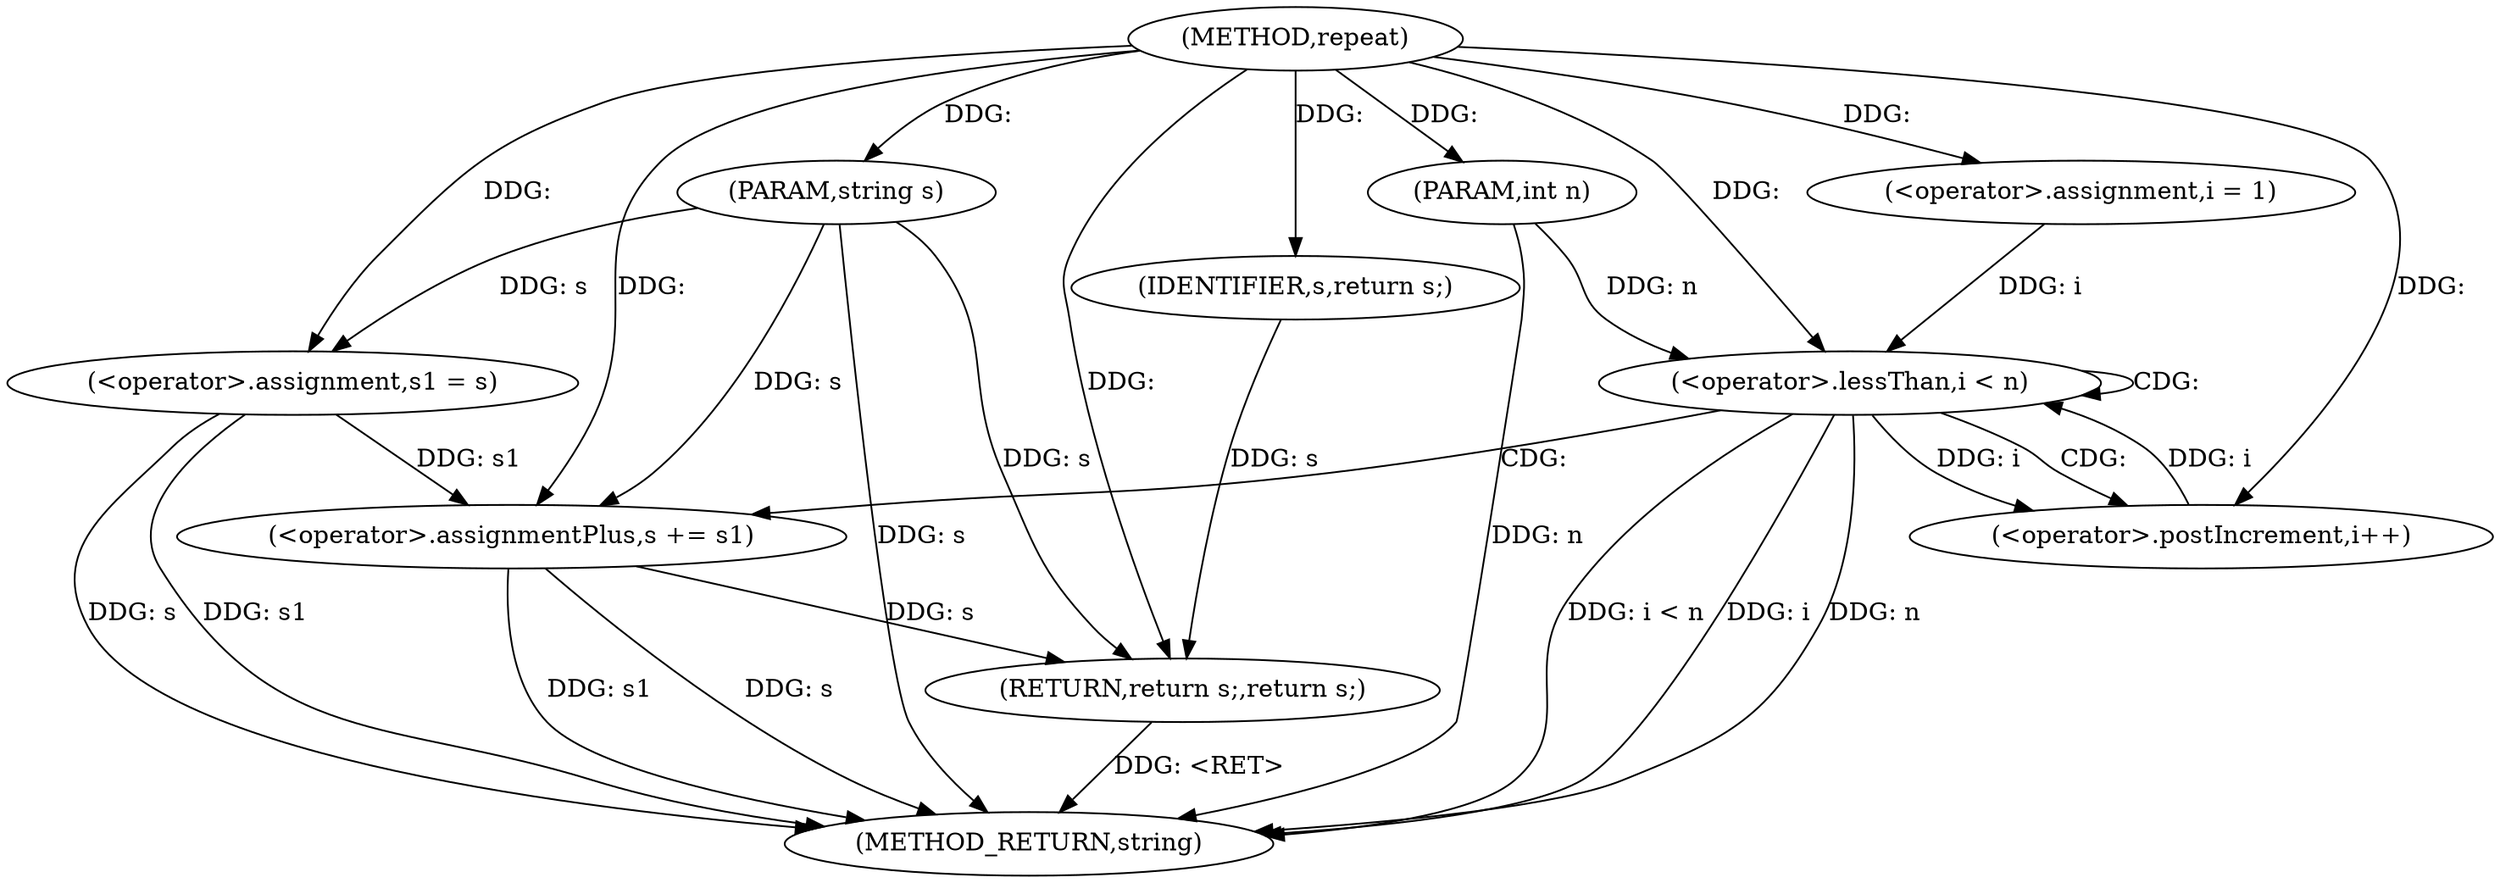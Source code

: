 digraph "repeat" {  
"1000202" [label = "(METHOD,repeat)" ]
"1000225" [label = "(METHOD_RETURN,string)" ]
"1000203" [label = "(PARAM,int n)" ]
"1000204" [label = "(PARAM,string s)" ]
"1000207" [label = "(<operator>.assignment,s1 = s)" ]
"1000223" [label = "(RETURN,return s;,return s;)" ]
"1000212" [label = "(<operator>.assignment,i = 1)" ]
"1000215" [label = "(<operator>.lessThan,i < n)" ]
"1000218" [label = "(<operator>.postIncrement,i++)" ]
"1000220" [label = "(<operator>.assignmentPlus,s += s1)" ]
"1000224" [label = "(IDENTIFIER,s,return s;)" ]
  "1000223" -> "1000225"  [ label = "DDG: <RET>"] 
  "1000203" -> "1000225"  [ label = "DDG: n"] 
  "1000204" -> "1000225"  [ label = "DDG: s"] 
  "1000207" -> "1000225"  [ label = "DDG: s1"] 
  "1000207" -> "1000225"  [ label = "DDG: s"] 
  "1000215" -> "1000225"  [ label = "DDG: i"] 
  "1000215" -> "1000225"  [ label = "DDG: n"] 
  "1000215" -> "1000225"  [ label = "DDG: i < n"] 
  "1000220" -> "1000225"  [ label = "DDG: s"] 
  "1000220" -> "1000225"  [ label = "DDG: s1"] 
  "1000202" -> "1000203"  [ label = "DDG: "] 
  "1000202" -> "1000204"  [ label = "DDG: "] 
  "1000204" -> "1000207"  [ label = "DDG: s"] 
  "1000202" -> "1000207"  [ label = "DDG: "] 
  "1000224" -> "1000223"  [ label = "DDG: s"] 
  "1000220" -> "1000223"  [ label = "DDG: s"] 
  "1000204" -> "1000223"  [ label = "DDG: s"] 
  "1000202" -> "1000223"  [ label = "DDG: "] 
  "1000202" -> "1000212"  [ label = "DDG: "] 
  "1000207" -> "1000220"  [ label = "DDG: s1"] 
  "1000202" -> "1000220"  [ label = "DDG: "] 
  "1000202" -> "1000224"  [ label = "DDG: "] 
  "1000212" -> "1000215"  [ label = "DDG: i"] 
  "1000218" -> "1000215"  [ label = "DDG: i"] 
  "1000202" -> "1000215"  [ label = "DDG: "] 
  "1000203" -> "1000215"  [ label = "DDG: n"] 
  "1000215" -> "1000218"  [ label = "DDG: i"] 
  "1000202" -> "1000218"  [ label = "DDG: "] 
  "1000204" -> "1000220"  [ label = "DDG: s"] 
  "1000215" -> "1000218"  [ label = "CDG: "] 
  "1000215" -> "1000215"  [ label = "CDG: "] 
  "1000215" -> "1000220"  [ label = "CDG: "] 
}
